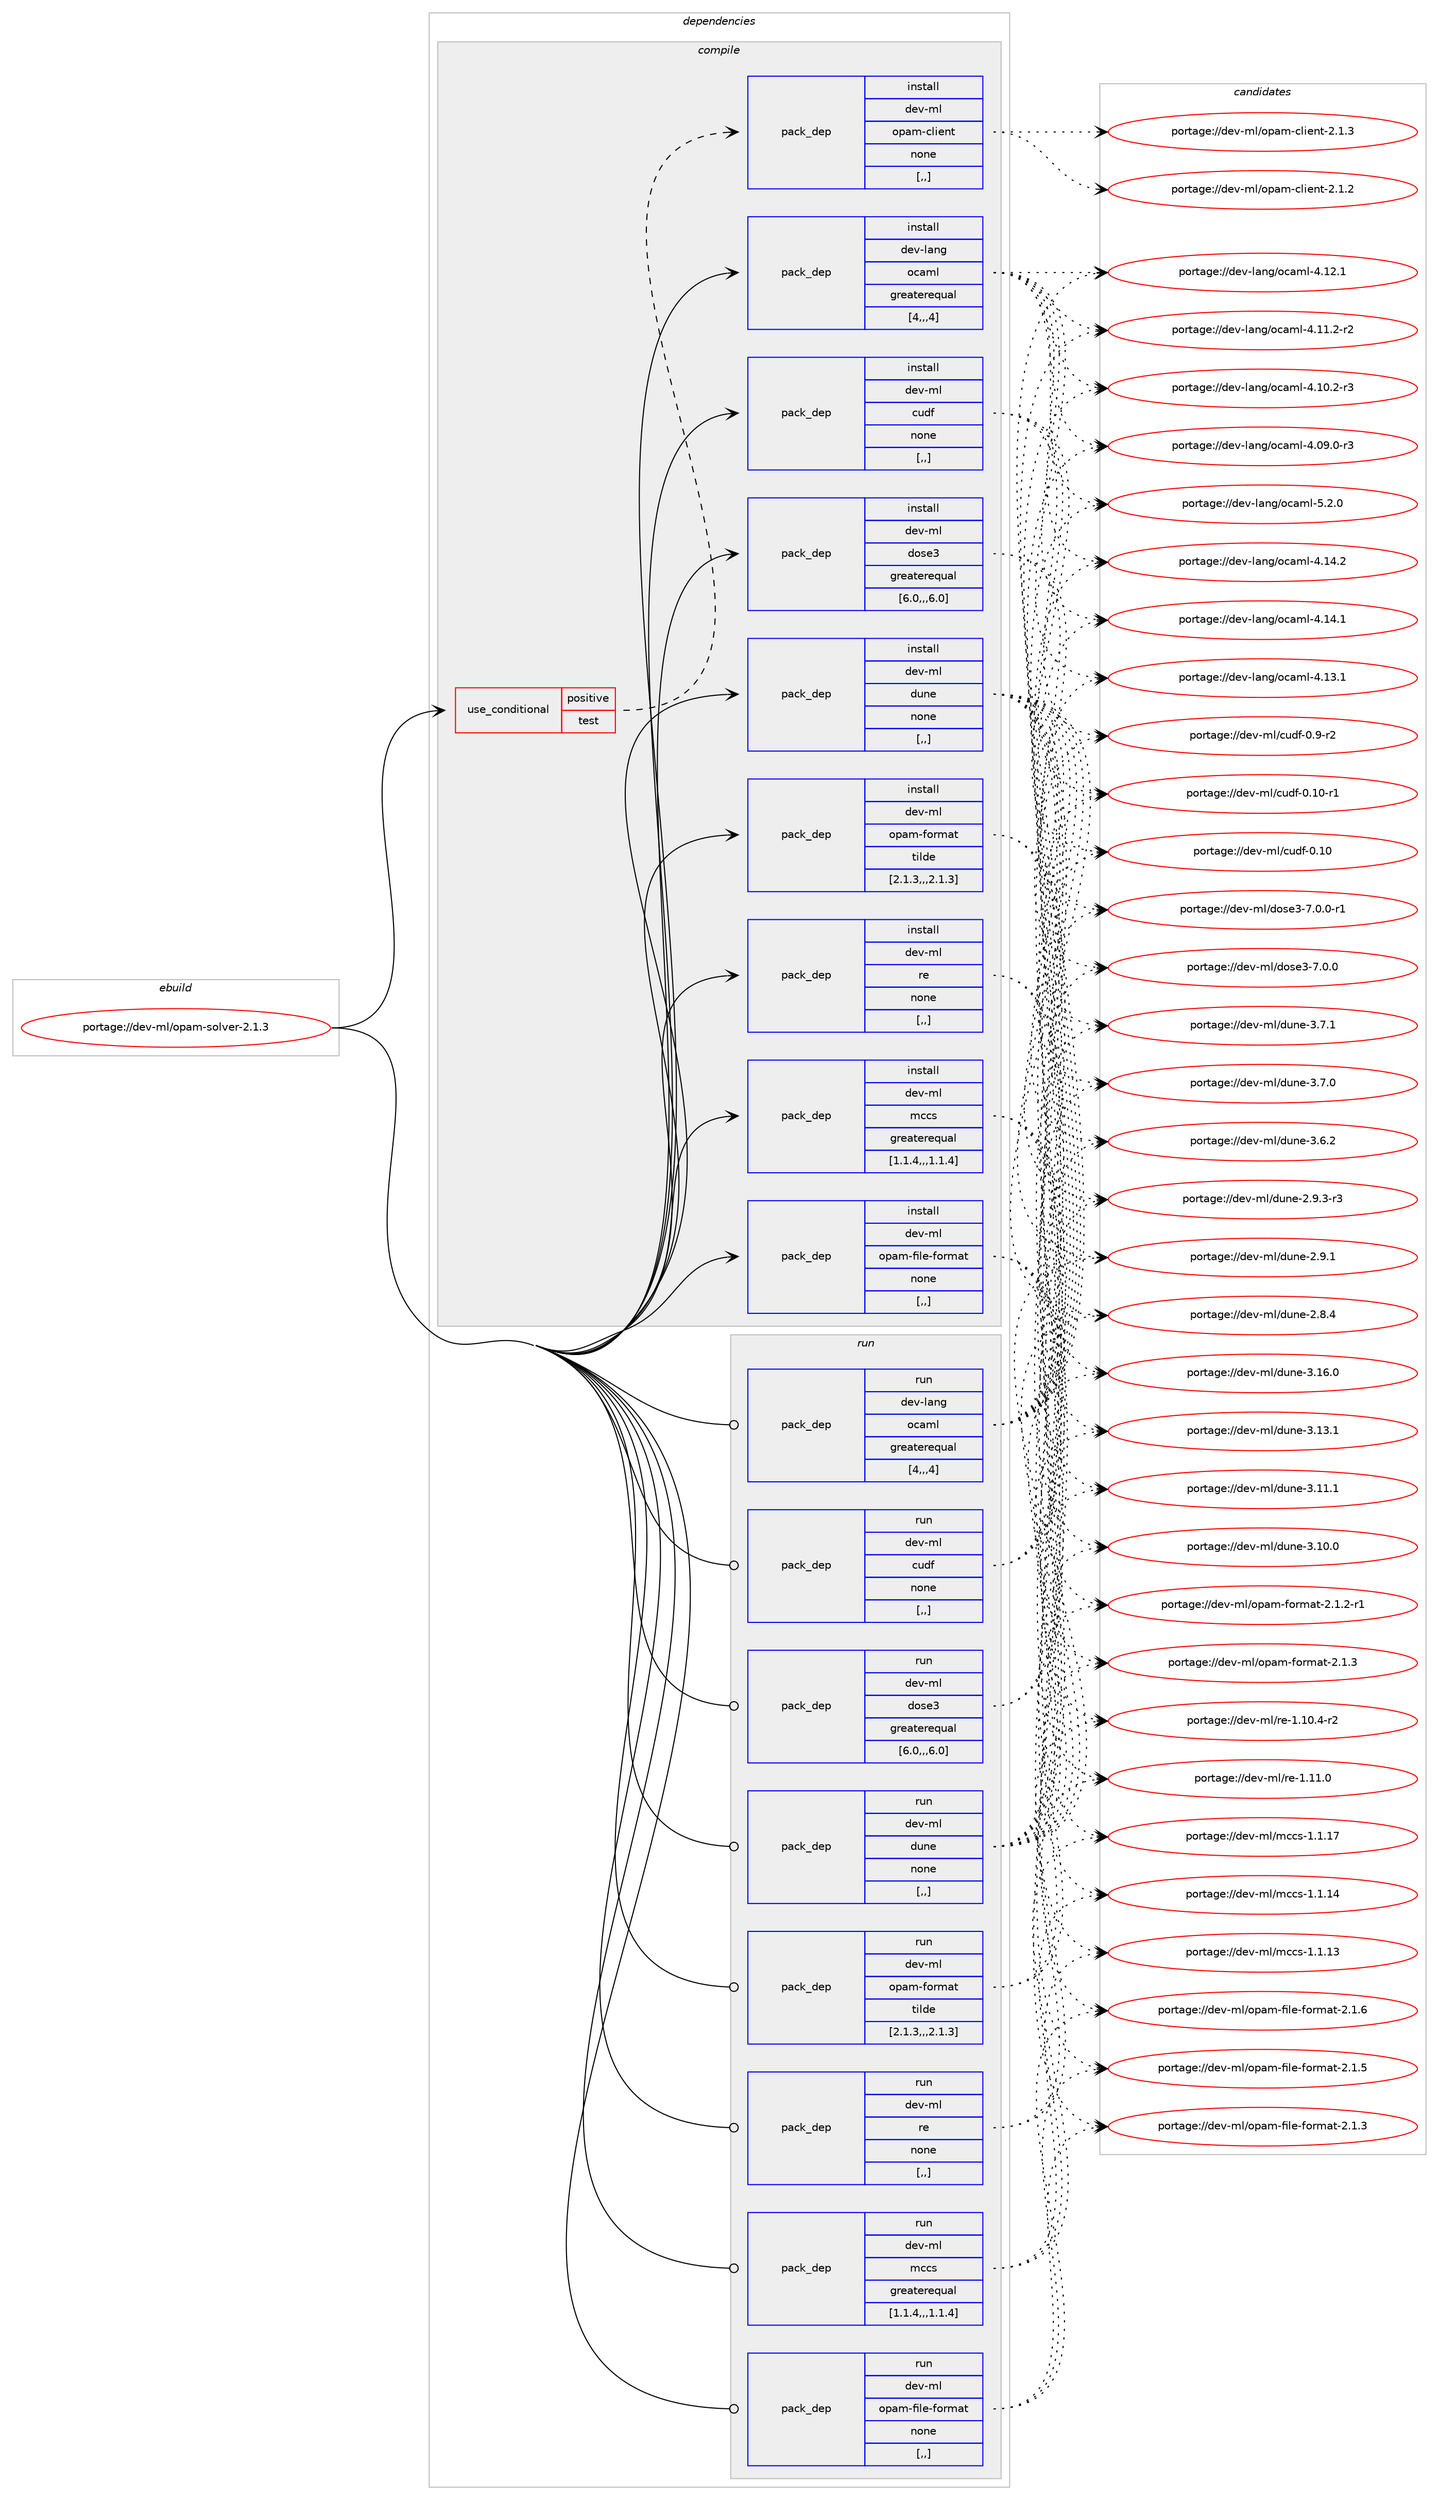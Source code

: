 digraph prolog {

# *************
# Graph options
# *************

newrank=true;
concentrate=true;
compound=true;
graph [rankdir=LR,fontname=Helvetica,fontsize=10,ranksep=1.5];#, ranksep=2.5, nodesep=0.2];
edge  [arrowhead=vee];
node  [fontname=Helvetica,fontsize=10];

# **********
# The ebuild
# **********

subgraph cluster_leftcol {
color=gray;
label=<<i>ebuild</i>>;
id [label="portage://dev-ml/opam-solver-2.1.3", color=red, width=4, href="../dev-ml/opam-solver-2.1.3.svg"];
}

# ****************
# The dependencies
# ****************

subgraph cluster_midcol {
color=gray;
label=<<i>dependencies</i>>;
subgraph cluster_compile {
fillcolor="#eeeeee";
style=filled;
label=<<i>compile</i>>;
subgraph cond29764 {
dependency121996 [label=<<TABLE BORDER="0" CELLBORDER="1" CELLSPACING="0" CELLPADDING="4"><TR><TD ROWSPAN="3" CELLPADDING="10">use_conditional</TD></TR><TR><TD>positive</TD></TR><TR><TD>test</TD></TR></TABLE>>, shape=none, color=red];
subgraph pack91031 {
dependency121997 [label=<<TABLE BORDER="0" CELLBORDER="1" CELLSPACING="0" CELLPADDING="4" WIDTH="220"><TR><TD ROWSPAN="6" CELLPADDING="30">pack_dep</TD></TR><TR><TD WIDTH="110">install</TD></TR><TR><TD>dev-ml</TD></TR><TR><TD>opam-client</TD></TR><TR><TD>none</TD></TR><TR><TD>[,,]</TD></TR></TABLE>>, shape=none, color=blue];
}
dependency121996:e -> dependency121997:w [weight=20,style="dashed",arrowhead="vee"];
}
id:e -> dependency121996:w [weight=20,style="solid",arrowhead="vee"];
subgraph pack91032 {
dependency121998 [label=<<TABLE BORDER="0" CELLBORDER="1" CELLSPACING="0" CELLPADDING="4" WIDTH="220"><TR><TD ROWSPAN="6" CELLPADDING="30">pack_dep</TD></TR><TR><TD WIDTH="110">install</TD></TR><TR><TD>dev-lang</TD></TR><TR><TD>ocaml</TD></TR><TR><TD>greaterequal</TD></TR><TR><TD>[4,,,4]</TD></TR></TABLE>>, shape=none, color=blue];
}
id:e -> dependency121998:w [weight=20,style="solid",arrowhead="vee"];
subgraph pack91033 {
dependency121999 [label=<<TABLE BORDER="0" CELLBORDER="1" CELLSPACING="0" CELLPADDING="4" WIDTH="220"><TR><TD ROWSPAN="6" CELLPADDING="30">pack_dep</TD></TR><TR><TD WIDTH="110">install</TD></TR><TR><TD>dev-ml</TD></TR><TR><TD>cudf</TD></TR><TR><TD>none</TD></TR><TR><TD>[,,]</TD></TR></TABLE>>, shape=none, color=blue];
}
id:e -> dependency121999:w [weight=20,style="solid",arrowhead="vee"];
subgraph pack91034 {
dependency122000 [label=<<TABLE BORDER="0" CELLBORDER="1" CELLSPACING="0" CELLPADDING="4" WIDTH="220"><TR><TD ROWSPAN="6" CELLPADDING="30">pack_dep</TD></TR><TR><TD WIDTH="110">install</TD></TR><TR><TD>dev-ml</TD></TR><TR><TD>dose3</TD></TR><TR><TD>greaterequal</TD></TR><TR><TD>[6.0,,,6.0]</TD></TR></TABLE>>, shape=none, color=blue];
}
id:e -> dependency122000:w [weight=20,style="solid",arrowhead="vee"];
subgraph pack91035 {
dependency122001 [label=<<TABLE BORDER="0" CELLBORDER="1" CELLSPACING="0" CELLPADDING="4" WIDTH="220"><TR><TD ROWSPAN="6" CELLPADDING="30">pack_dep</TD></TR><TR><TD WIDTH="110">install</TD></TR><TR><TD>dev-ml</TD></TR><TR><TD>dune</TD></TR><TR><TD>none</TD></TR><TR><TD>[,,]</TD></TR></TABLE>>, shape=none, color=blue];
}
id:e -> dependency122001:w [weight=20,style="solid",arrowhead="vee"];
subgraph pack91036 {
dependency122002 [label=<<TABLE BORDER="0" CELLBORDER="1" CELLSPACING="0" CELLPADDING="4" WIDTH="220"><TR><TD ROWSPAN="6" CELLPADDING="30">pack_dep</TD></TR><TR><TD WIDTH="110">install</TD></TR><TR><TD>dev-ml</TD></TR><TR><TD>mccs</TD></TR><TR><TD>greaterequal</TD></TR><TR><TD>[1.1.4,,,1.1.4]</TD></TR></TABLE>>, shape=none, color=blue];
}
id:e -> dependency122002:w [weight=20,style="solid",arrowhead="vee"];
subgraph pack91037 {
dependency122003 [label=<<TABLE BORDER="0" CELLBORDER="1" CELLSPACING="0" CELLPADDING="4" WIDTH="220"><TR><TD ROWSPAN="6" CELLPADDING="30">pack_dep</TD></TR><TR><TD WIDTH="110">install</TD></TR><TR><TD>dev-ml</TD></TR><TR><TD>opam-file-format</TD></TR><TR><TD>none</TD></TR><TR><TD>[,,]</TD></TR></TABLE>>, shape=none, color=blue];
}
id:e -> dependency122003:w [weight=20,style="solid",arrowhead="vee"];
subgraph pack91038 {
dependency122004 [label=<<TABLE BORDER="0" CELLBORDER="1" CELLSPACING="0" CELLPADDING="4" WIDTH="220"><TR><TD ROWSPAN="6" CELLPADDING="30">pack_dep</TD></TR><TR><TD WIDTH="110">install</TD></TR><TR><TD>dev-ml</TD></TR><TR><TD>opam-format</TD></TR><TR><TD>tilde</TD></TR><TR><TD>[2.1.3,,,2.1.3]</TD></TR></TABLE>>, shape=none, color=blue];
}
id:e -> dependency122004:w [weight=20,style="solid",arrowhead="vee"];
subgraph pack91039 {
dependency122005 [label=<<TABLE BORDER="0" CELLBORDER="1" CELLSPACING="0" CELLPADDING="4" WIDTH="220"><TR><TD ROWSPAN="6" CELLPADDING="30">pack_dep</TD></TR><TR><TD WIDTH="110">install</TD></TR><TR><TD>dev-ml</TD></TR><TR><TD>re</TD></TR><TR><TD>none</TD></TR><TR><TD>[,,]</TD></TR></TABLE>>, shape=none, color=blue];
}
id:e -> dependency122005:w [weight=20,style="solid",arrowhead="vee"];
}
subgraph cluster_compileandrun {
fillcolor="#eeeeee";
style=filled;
label=<<i>compile and run</i>>;
}
subgraph cluster_run {
fillcolor="#eeeeee";
style=filled;
label=<<i>run</i>>;
subgraph pack91040 {
dependency122006 [label=<<TABLE BORDER="0" CELLBORDER="1" CELLSPACING="0" CELLPADDING="4" WIDTH="220"><TR><TD ROWSPAN="6" CELLPADDING="30">pack_dep</TD></TR><TR><TD WIDTH="110">run</TD></TR><TR><TD>dev-lang</TD></TR><TR><TD>ocaml</TD></TR><TR><TD>greaterequal</TD></TR><TR><TD>[4,,,4]</TD></TR></TABLE>>, shape=none, color=blue];
}
id:e -> dependency122006:w [weight=20,style="solid",arrowhead="odot"];
subgraph pack91041 {
dependency122007 [label=<<TABLE BORDER="0" CELLBORDER="1" CELLSPACING="0" CELLPADDING="4" WIDTH="220"><TR><TD ROWSPAN="6" CELLPADDING="30">pack_dep</TD></TR><TR><TD WIDTH="110">run</TD></TR><TR><TD>dev-ml</TD></TR><TR><TD>cudf</TD></TR><TR><TD>none</TD></TR><TR><TD>[,,]</TD></TR></TABLE>>, shape=none, color=blue];
}
id:e -> dependency122007:w [weight=20,style="solid",arrowhead="odot"];
subgraph pack91042 {
dependency122008 [label=<<TABLE BORDER="0" CELLBORDER="1" CELLSPACING="0" CELLPADDING="4" WIDTH="220"><TR><TD ROWSPAN="6" CELLPADDING="30">pack_dep</TD></TR><TR><TD WIDTH="110">run</TD></TR><TR><TD>dev-ml</TD></TR><TR><TD>dose3</TD></TR><TR><TD>greaterequal</TD></TR><TR><TD>[6.0,,,6.0]</TD></TR></TABLE>>, shape=none, color=blue];
}
id:e -> dependency122008:w [weight=20,style="solid",arrowhead="odot"];
subgraph pack91043 {
dependency122009 [label=<<TABLE BORDER="0" CELLBORDER="1" CELLSPACING="0" CELLPADDING="4" WIDTH="220"><TR><TD ROWSPAN="6" CELLPADDING="30">pack_dep</TD></TR><TR><TD WIDTH="110">run</TD></TR><TR><TD>dev-ml</TD></TR><TR><TD>dune</TD></TR><TR><TD>none</TD></TR><TR><TD>[,,]</TD></TR></TABLE>>, shape=none, color=blue];
}
id:e -> dependency122009:w [weight=20,style="solid",arrowhead="odot"];
subgraph pack91044 {
dependency122010 [label=<<TABLE BORDER="0" CELLBORDER="1" CELLSPACING="0" CELLPADDING="4" WIDTH="220"><TR><TD ROWSPAN="6" CELLPADDING="30">pack_dep</TD></TR><TR><TD WIDTH="110">run</TD></TR><TR><TD>dev-ml</TD></TR><TR><TD>mccs</TD></TR><TR><TD>greaterequal</TD></TR><TR><TD>[1.1.4,,,1.1.4]</TD></TR></TABLE>>, shape=none, color=blue];
}
id:e -> dependency122010:w [weight=20,style="solid",arrowhead="odot"];
subgraph pack91045 {
dependency122011 [label=<<TABLE BORDER="0" CELLBORDER="1" CELLSPACING="0" CELLPADDING="4" WIDTH="220"><TR><TD ROWSPAN="6" CELLPADDING="30">pack_dep</TD></TR><TR><TD WIDTH="110">run</TD></TR><TR><TD>dev-ml</TD></TR><TR><TD>opam-file-format</TD></TR><TR><TD>none</TD></TR><TR><TD>[,,]</TD></TR></TABLE>>, shape=none, color=blue];
}
id:e -> dependency122011:w [weight=20,style="solid",arrowhead="odot"];
subgraph pack91046 {
dependency122012 [label=<<TABLE BORDER="0" CELLBORDER="1" CELLSPACING="0" CELLPADDING="4" WIDTH="220"><TR><TD ROWSPAN="6" CELLPADDING="30">pack_dep</TD></TR><TR><TD WIDTH="110">run</TD></TR><TR><TD>dev-ml</TD></TR><TR><TD>opam-format</TD></TR><TR><TD>tilde</TD></TR><TR><TD>[2.1.3,,,2.1.3]</TD></TR></TABLE>>, shape=none, color=blue];
}
id:e -> dependency122012:w [weight=20,style="solid",arrowhead="odot"];
subgraph pack91047 {
dependency122013 [label=<<TABLE BORDER="0" CELLBORDER="1" CELLSPACING="0" CELLPADDING="4" WIDTH="220"><TR><TD ROWSPAN="6" CELLPADDING="30">pack_dep</TD></TR><TR><TD WIDTH="110">run</TD></TR><TR><TD>dev-ml</TD></TR><TR><TD>re</TD></TR><TR><TD>none</TD></TR><TR><TD>[,,]</TD></TR></TABLE>>, shape=none, color=blue];
}
id:e -> dependency122013:w [weight=20,style="solid",arrowhead="odot"];
}
}

# **************
# The candidates
# **************

subgraph cluster_choices {
rank=same;
color=gray;
label=<<i>candidates</i>>;

subgraph choice91031 {
color=black;
nodesep=1;
choice1001011184510910847111112971094599108105101110116455046494651 [label="portage://dev-ml/opam-client-2.1.3", color=red, width=4,href="../dev-ml/opam-client-2.1.3.svg"];
choice1001011184510910847111112971094599108105101110116455046494650 [label="portage://dev-ml/opam-client-2.1.2", color=red, width=4,href="../dev-ml/opam-client-2.1.2.svg"];
dependency121997:e -> choice1001011184510910847111112971094599108105101110116455046494651:w [style=dotted,weight="100"];
dependency121997:e -> choice1001011184510910847111112971094599108105101110116455046494650:w [style=dotted,weight="100"];
}
subgraph choice91032 {
color=black;
nodesep=1;
choice1001011184510897110103471119997109108455346504648 [label="portage://dev-lang/ocaml-5.2.0", color=red, width=4,href="../dev-lang/ocaml-5.2.0.svg"];
choice100101118451089711010347111999710910845524649524650 [label="portage://dev-lang/ocaml-4.14.2", color=red, width=4,href="../dev-lang/ocaml-4.14.2.svg"];
choice100101118451089711010347111999710910845524649524649 [label="portage://dev-lang/ocaml-4.14.1", color=red, width=4,href="../dev-lang/ocaml-4.14.1.svg"];
choice100101118451089711010347111999710910845524649514649 [label="portage://dev-lang/ocaml-4.13.1", color=red, width=4,href="../dev-lang/ocaml-4.13.1.svg"];
choice100101118451089711010347111999710910845524649504649 [label="portage://dev-lang/ocaml-4.12.1", color=red, width=4,href="../dev-lang/ocaml-4.12.1.svg"];
choice1001011184510897110103471119997109108455246494946504511450 [label="portage://dev-lang/ocaml-4.11.2-r2", color=red, width=4,href="../dev-lang/ocaml-4.11.2-r2.svg"];
choice1001011184510897110103471119997109108455246494846504511451 [label="portage://dev-lang/ocaml-4.10.2-r3", color=red, width=4,href="../dev-lang/ocaml-4.10.2-r3.svg"];
choice1001011184510897110103471119997109108455246485746484511451 [label="portage://dev-lang/ocaml-4.09.0-r3", color=red, width=4,href="../dev-lang/ocaml-4.09.0-r3.svg"];
dependency121998:e -> choice1001011184510897110103471119997109108455346504648:w [style=dotted,weight="100"];
dependency121998:e -> choice100101118451089711010347111999710910845524649524650:w [style=dotted,weight="100"];
dependency121998:e -> choice100101118451089711010347111999710910845524649524649:w [style=dotted,weight="100"];
dependency121998:e -> choice100101118451089711010347111999710910845524649514649:w [style=dotted,weight="100"];
dependency121998:e -> choice100101118451089711010347111999710910845524649504649:w [style=dotted,weight="100"];
dependency121998:e -> choice1001011184510897110103471119997109108455246494946504511450:w [style=dotted,weight="100"];
dependency121998:e -> choice1001011184510897110103471119997109108455246494846504511451:w [style=dotted,weight="100"];
dependency121998:e -> choice1001011184510897110103471119997109108455246485746484511451:w [style=dotted,weight="100"];
}
subgraph choice91033 {
color=black;
nodesep=1;
choice10010111845109108479911710010245484649484511449 [label="portage://dev-ml/cudf-0.10-r1", color=red, width=4,href="../dev-ml/cudf-0.10-r1.svg"];
choice1001011184510910847991171001024548464948 [label="portage://dev-ml/cudf-0.10", color=red, width=4,href="../dev-ml/cudf-0.10.svg"];
choice100101118451091084799117100102454846574511450 [label="portage://dev-ml/cudf-0.9-r2", color=red, width=4,href="../dev-ml/cudf-0.9-r2.svg"];
dependency121999:e -> choice10010111845109108479911710010245484649484511449:w [style=dotted,weight="100"];
dependency121999:e -> choice1001011184510910847991171001024548464948:w [style=dotted,weight="100"];
dependency121999:e -> choice100101118451091084799117100102454846574511450:w [style=dotted,weight="100"];
}
subgraph choice91034 {
color=black;
nodesep=1;
choice1001011184510910847100111115101514555464846484511449 [label="portage://dev-ml/dose3-7.0.0-r1", color=red, width=4,href="../dev-ml/dose3-7.0.0-r1.svg"];
choice100101118451091084710011111510151455546484648 [label="portage://dev-ml/dose3-7.0.0", color=red, width=4,href="../dev-ml/dose3-7.0.0.svg"];
dependency122000:e -> choice1001011184510910847100111115101514555464846484511449:w [style=dotted,weight="100"];
dependency122000:e -> choice100101118451091084710011111510151455546484648:w [style=dotted,weight="100"];
}
subgraph choice91035 {
color=black;
nodesep=1;
choice100101118451091084710011711010145514649544648 [label="portage://dev-ml/dune-3.16.0", color=red, width=4,href="../dev-ml/dune-3.16.0.svg"];
choice100101118451091084710011711010145514649514649 [label="portage://dev-ml/dune-3.13.1", color=red, width=4,href="../dev-ml/dune-3.13.1.svg"];
choice100101118451091084710011711010145514649494649 [label="portage://dev-ml/dune-3.11.1", color=red, width=4,href="../dev-ml/dune-3.11.1.svg"];
choice100101118451091084710011711010145514649484648 [label="portage://dev-ml/dune-3.10.0", color=red, width=4,href="../dev-ml/dune-3.10.0.svg"];
choice1001011184510910847100117110101455146554649 [label="portage://dev-ml/dune-3.7.1", color=red, width=4,href="../dev-ml/dune-3.7.1.svg"];
choice1001011184510910847100117110101455146554648 [label="portage://dev-ml/dune-3.7.0", color=red, width=4,href="../dev-ml/dune-3.7.0.svg"];
choice1001011184510910847100117110101455146544650 [label="portage://dev-ml/dune-3.6.2", color=red, width=4,href="../dev-ml/dune-3.6.2.svg"];
choice10010111845109108471001171101014550465746514511451 [label="portage://dev-ml/dune-2.9.3-r3", color=red, width=4,href="../dev-ml/dune-2.9.3-r3.svg"];
choice1001011184510910847100117110101455046574649 [label="portage://dev-ml/dune-2.9.1", color=red, width=4,href="../dev-ml/dune-2.9.1.svg"];
choice1001011184510910847100117110101455046564652 [label="portage://dev-ml/dune-2.8.4", color=red, width=4,href="../dev-ml/dune-2.8.4.svg"];
dependency122001:e -> choice100101118451091084710011711010145514649544648:w [style=dotted,weight="100"];
dependency122001:e -> choice100101118451091084710011711010145514649514649:w [style=dotted,weight="100"];
dependency122001:e -> choice100101118451091084710011711010145514649494649:w [style=dotted,weight="100"];
dependency122001:e -> choice100101118451091084710011711010145514649484648:w [style=dotted,weight="100"];
dependency122001:e -> choice1001011184510910847100117110101455146554649:w [style=dotted,weight="100"];
dependency122001:e -> choice1001011184510910847100117110101455146554648:w [style=dotted,weight="100"];
dependency122001:e -> choice1001011184510910847100117110101455146544650:w [style=dotted,weight="100"];
dependency122001:e -> choice10010111845109108471001171101014550465746514511451:w [style=dotted,weight="100"];
dependency122001:e -> choice1001011184510910847100117110101455046574649:w [style=dotted,weight="100"];
dependency122001:e -> choice1001011184510910847100117110101455046564652:w [style=dotted,weight="100"];
}
subgraph choice91036 {
color=black;
nodesep=1;
choice1001011184510910847109999911545494649464955 [label="portage://dev-ml/mccs-1.1.17", color=red, width=4,href="../dev-ml/mccs-1.1.17.svg"];
choice1001011184510910847109999911545494649464952 [label="portage://dev-ml/mccs-1.1.14", color=red, width=4,href="../dev-ml/mccs-1.1.14.svg"];
choice1001011184510910847109999911545494649464951 [label="portage://dev-ml/mccs-1.1.13", color=red, width=4,href="../dev-ml/mccs-1.1.13.svg"];
dependency122002:e -> choice1001011184510910847109999911545494649464955:w [style=dotted,weight="100"];
dependency122002:e -> choice1001011184510910847109999911545494649464952:w [style=dotted,weight="100"];
dependency122002:e -> choice1001011184510910847109999911545494649464951:w [style=dotted,weight="100"];
}
subgraph choice91037 {
color=black;
nodesep=1;
choice100101118451091084711111297109451021051081014510211111410997116455046494654 [label="portage://dev-ml/opam-file-format-2.1.6", color=red, width=4,href="../dev-ml/opam-file-format-2.1.6.svg"];
choice100101118451091084711111297109451021051081014510211111410997116455046494653 [label="portage://dev-ml/opam-file-format-2.1.5", color=red, width=4,href="../dev-ml/opam-file-format-2.1.5.svg"];
choice100101118451091084711111297109451021051081014510211111410997116455046494651 [label="portage://dev-ml/opam-file-format-2.1.3", color=red, width=4,href="../dev-ml/opam-file-format-2.1.3.svg"];
dependency122003:e -> choice100101118451091084711111297109451021051081014510211111410997116455046494654:w [style=dotted,weight="100"];
dependency122003:e -> choice100101118451091084711111297109451021051081014510211111410997116455046494653:w [style=dotted,weight="100"];
dependency122003:e -> choice100101118451091084711111297109451021051081014510211111410997116455046494651:w [style=dotted,weight="100"];
}
subgraph choice91038 {
color=black;
nodesep=1;
choice1001011184510910847111112971094510211111410997116455046494651 [label="portage://dev-ml/opam-format-2.1.3", color=red, width=4,href="../dev-ml/opam-format-2.1.3.svg"];
choice10010111845109108471111129710945102111114109971164550464946504511449 [label="portage://dev-ml/opam-format-2.1.2-r1", color=red, width=4,href="../dev-ml/opam-format-2.1.2-r1.svg"];
dependency122004:e -> choice1001011184510910847111112971094510211111410997116455046494651:w [style=dotted,weight="100"];
dependency122004:e -> choice10010111845109108471111129710945102111114109971164550464946504511449:w [style=dotted,weight="100"];
}
subgraph choice91039 {
color=black;
nodesep=1;
choice100101118451091084711410145494649494648 [label="portage://dev-ml/re-1.11.0", color=red, width=4,href="../dev-ml/re-1.11.0.svg"];
choice1001011184510910847114101454946494846524511450 [label="portage://dev-ml/re-1.10.4-r2", color=red, width=4,href="../dev-ml/re-1.10.4-r2.svg"];
dependency122005:e -> choice100101118451091084711410145494649494648:w [style=dotted,weight="100"];
dependency122005:e -> choice1001011184510910847114101454946494846524511450:w [style=dotted,weight="100"];
}
subgraph choice91040 {
color=black;
nodesep=1;
choice1001011184510897110103471119997109108455346504648 [label="portage://dev-lang/ocaml-5.2.0", color=red, width=4,href="../dev-lang/ocaml-5.2.0.svg"];
choice100101118451089711010347111999710910845524649524650 [label="portage://dev-lang/ocaml-4.14.2", color=red, width=4,href="../dev-lang/ocaml-4.14.2.svg"];
choice100101118451089711010347111999710910845524649524649 [label="portage://dev-lang/ocaml-4.14.1", color=red, width=4,href="../dev-lang/ocaml-4.14.1.svg"];
choice100101118451089711010347111999710910845524649514649 [label="portage://dev-lang/ocaml-4.13.1", color=red, width=4,href="../dev-lang/ocaml-4.13.1.svg"];
choice100101118451089711010347111999710910845524649504649 [label="portage://dev-lang/ocaml-4.12.1", color=red, width=4,href="../dev-lang/ocaml-4.12.1.svg"];
choice1001011184510897110103471119997109108455246494946504511450 [label="portage://dev-lang/ocaml-4.11.2-r2", color=red, width=4,href="../dev-lang/ocaml-4.11.2-r2.svg"];
choice1001011184510897110103471119997109108455246494846504511451 [label="portage://dev-lang/ocaml-4.10.2-r3", color=red, width=4,href="../dev-lang/ocaml-4.10.2-r3.svg"];
choice1001011184510897110103471119997109108455246485746484511451 [label="portage://dev-lang/ocaml-4.09.0-r3", color=red, width=4,href="../dev-lang/ocaml-4.09.0-r3.svg"];
dependency122006:e -> choice1001011184510897110103471119997109108455346504648:w [style=dotted,weight="100"];
dependency122006:e -> choice100101118451089711010347111999710910845524649524650:w [style=dotted,weight="100"];
dependency122006:e -> choice100101118451089711010347111999710910845524649524649:w [style=dotted,weight="100"];
dependency122006:e -> choice100101118451089711010347111999710910845524649514649:w [style=dotted,weight="100"];
dependency122006:e -> choice100101118451089711010347111999710910845524649504649:w [style=dotted,weight="100"];
dependency122006:e -> choice1001011184510897110103471119997109108455246494946504511450:w [style=dotted,weight="100"];
dependency122006:e -> choice1001011184510897110103471119997109108455246494846504511451:w [style=dotted,weight="100"];
dependency122006:e -> choice1001011184510897110103471119997109108455246485746484511451:w [style=dotted,weight="100"];
}
subgraph choice91041 {
color=black;
nodesep=1;
choice10010111845109108479911710010245484649484511449 [label="portage://dev-ml/cudf-0.10-r1", color=red, width=4,href="../dev-ml/cudf-0.10-r1.svg"];
choice1001011184510910847991171001024548464948 [label="portage://dev-ml/cudf-0.10", color=red, width=4,href="../dev-ml/cudf-0.10.svg"];
choice100101118451091084799117100102454846574511450 [label="portage://dev-ml/cudf-0.9-r2", color=red, width=4,href="../dev-ml/cudf-0.9-r2.svg"];
dependency122007:e -> choice10010111845109108479911710010245484649484511449:w [style=dotted,weight="100"];
dependency122007:e -> choice1001011184510910847991171001024548464948:w [style=dotted,weight="100"];
dependency122007:e -> choice100101118451091084799117100102454846574511450:w [style=dotted,weight="100"];
}
subgraph choice91042 {
color=black;
nodesep=1;
choice1001011184510910847100111115101514555464846484511449 [label="portage://dev-ml/dose3-7.0.0-r1", color=red, width=4,href="../dev-ml/dose3-7.0.0-r1.svg"];
choice100101118451091084710011111510151455546484648 [label="portage://dev-ml/dose3-7.0.0", color=red, width=4,href="../dev-ml/dose3-7.0.0.svg"];
dependency122008:e -> choice1001011184510910847100111115101514555464846484511449:w [style=dotted,weight="100"];
dependency122008:e -> choice100101118451091084710011111510151455546484648:w [style=dotted,weight="100"];
}
subgraph choice91043 {
color=black;
nodesep=1;
choice100101118451091084710011711010145514649544648 [label="portage://dev-ml/dune-3.16.0", color=red, width=4,href="../dev-ml/dune-3.16.0.svg"];
choice100101118451091084710011711010145514649514649 [label="portage://dev-ml/dune-3.13.1", color=red, width=4,href="../dev-ml/dune-3.13.1.svg"];
choice100101118451091084710011711010145514649494649 [label="portage://dev-ml/dune-3.11.1", color=red, width=4,href="../dev-ml/dune-3.11.1.svg"];
choice100101118451091084710011711010145514649484648 [label="portage://dev-ml/dune-3.10.0", color=red, width=4,href="../dev-ml/dune-3.10.0.svg"];
choice1001011184510910847100117110101455146554649 [label="portage://dev-ml/dune-3.7.1", color=red, width=4,href="../dev-ml/dune-3.7.1.svg"];
choice1001011184510910847100117110101455146554648 [label="portage://dev-ml/dune-3.7.0", color=red, width=4,href="../dev-ml/dune-3.7.0.svg"];
choice1001011184510910847100117110101455146544650 [label="portage://dev-ml/dune-3.6.2", color=red, width=4,href="../dev-ml/dune-3.6.2.svg"];
choice10010111845109108471001171101014550465746514511451 [label="portage://dev-ml/dune-2.9.3-r3", color=red, width=4,href="../dev-ml/dune-2.9.3-r3.svg"];
choice1001011184510910847100117110101455046574649 [label="portage://dev-ml/dune-2.9.1", color=red, width=4,href="../dev-ml/dune-2.9.1.svg"];
choice1001011184510910847100117110101455046564652 [label="portage://dev-ml/dune-2.8.4", color=red, width=4,href="../dev-ml/dune-2.8.4.svg"];
dependency122009:e -> choice100101118451091084710011711010145514649544648:w [style=dotted,weight="100"];
dependency122009:e -> choice100101118451091084710011711010145514649514649:w [style=dotted,weight="100"];
dependency122009:e -> choice100101118451091084710011711010145514649494649:w [style=dotted,weight="100"];
dependency122009:e -> choice100101118451091084710011711010145514649484648:w [style=dotted,weight="100"];
dependency122009:e -> choice1001011184510910847100117110101455146554649:w [style=dotted,weight="100"];
dependency122009:e -> choice1001011184510910847100117110101455146554648:w [style=dotted,weight="100"];
dependency122009:e -> choice1001011184510910847100117110101455146544650:w [style=dotted,weight="100"];
dependency122009:e -> choice10010111845109108471001171101014550465746514511451:w [style=dotted,weight="100"];
dependency122009:e -> choice1001011184510910847100117110101455046574649:w [style=dotted,weight="100"];
dependency122009:e -> choice1001011184510910847100117110101455046564652:w [style=dotted,weight="100"];
}
subgraph choice91044 {
color=black;
nodesep=1;
choice1001011184510910847109999911545494649464955 [label="portage://dev-ml/mccs-1.1.17", color=red, width=4,href="../dev-ml/mccs-1.1.17.svg"];
choice1001011184510910847109999911545494649464952 [label="portage://dev-ml/mccs-1.1.14", color=red, width=4,href="../dev-ml/mccs-1.1.14.svg"];
choice1001011184510910847109999911545494649464951 [label="portage://dev-ml/mccs-1.1.13", color=red, width=4,href="../dev-ml/mccs-1.1.13.svg"];
dependency122010:e -> choice1001011184510910847109999911545494649464955:w [style=dotted,weight="100"];
dependency122010:e -> choice1001011184510910847109999911545494649464952:w [style=dotted,weight="100"];
dependency122010:e -> choice1001011184510910847109999911545494649464951:w [style=dotted,weight="100"];
}
subgraph choice91045 {
color=black;
nodesep=1;
choice100101118451091084711111297109451021051081014510211111410997116455046494654 [label="portage://dev-ml/opam-file-format-2.1.6", color=red, width=4,href="../dev-ml/opam-file-format-2.1.6.svg"];
choice100101118451091084711111297109451021051081014510211111410997116455046494653 [label="portage://dev-ml/opam-file-format-2.1.5", color=red, width=4,href="../dev-ml/opam-file-format-2.1.5.svg"];
choice100101118451091084711111297109451021051081014510211111410997116455046494651 [label="portage://dev-ml/opam-file-format-2.1.3", color=red, width=4,href="../dev-ml/opam-file-format-2.1.3.svg"];
dependency122011:e -> choice100101118451091084711111297109451021051081014510211111410997116455046494654:w [style=dotted,weight="100"];
dependency122011:e -> choice100101118451091084711111297109451021051081014510211111410997116455046494653:w [style=dotted,weight="100"];
dependency122011:e -> choice100101118451091084711111297109451021051081014510211111410997116455046494651:w [style=dotted,weight="100"];
}
subgraph choice91046 {
color=black;
nodesep=1;
choice1001011184510910847111112971094510211111410997116455046494651 [label="portage://dev-ml/opam-format-2.1.3", color=red, width=4,href="../dev-ml/opam-format-2.1.3.svg"];
choice10010111845109108471111129710945102111114109971164550464946504511449 [label="portage://dev-ml/opam-format-2.1.2-r1", color=red, width=4,href="../dev-ml/opam-format-2.1.2-r1.svg"];
dependency122012:e -> choice1001011184510910847111112971094510211111410997116455046494651:w [style=dotted,weight="100"];
dependency122012:e -> choice10010111845109108471111129710945102111114109971164550464946504511449:w [style=dotted,weight="100"];
}
subgraph choice91047 {
color=black;
nodesep=1;
choice100101118451091084711410145494649494648 [label="portage://dev-ml/re-1.11.0", color=red, width=4,href="../dev-ml/re-1.11.0.svg"];
choice1001011184510910847114101454946494846524511450 [label="portage://dev-ml/re-1.10.4-r2", color=red, width=4,href="../dev-ml/re-1.10.4-r2.svg"];
dependency122013:e -> choice100101118451091084711410145494649494648:w [style=dotted,weight="100"];
dependency122013:e -> choice1001011184510910847114101454946494846524511450:w [style=dotted,weight="100"];
}
}

}

